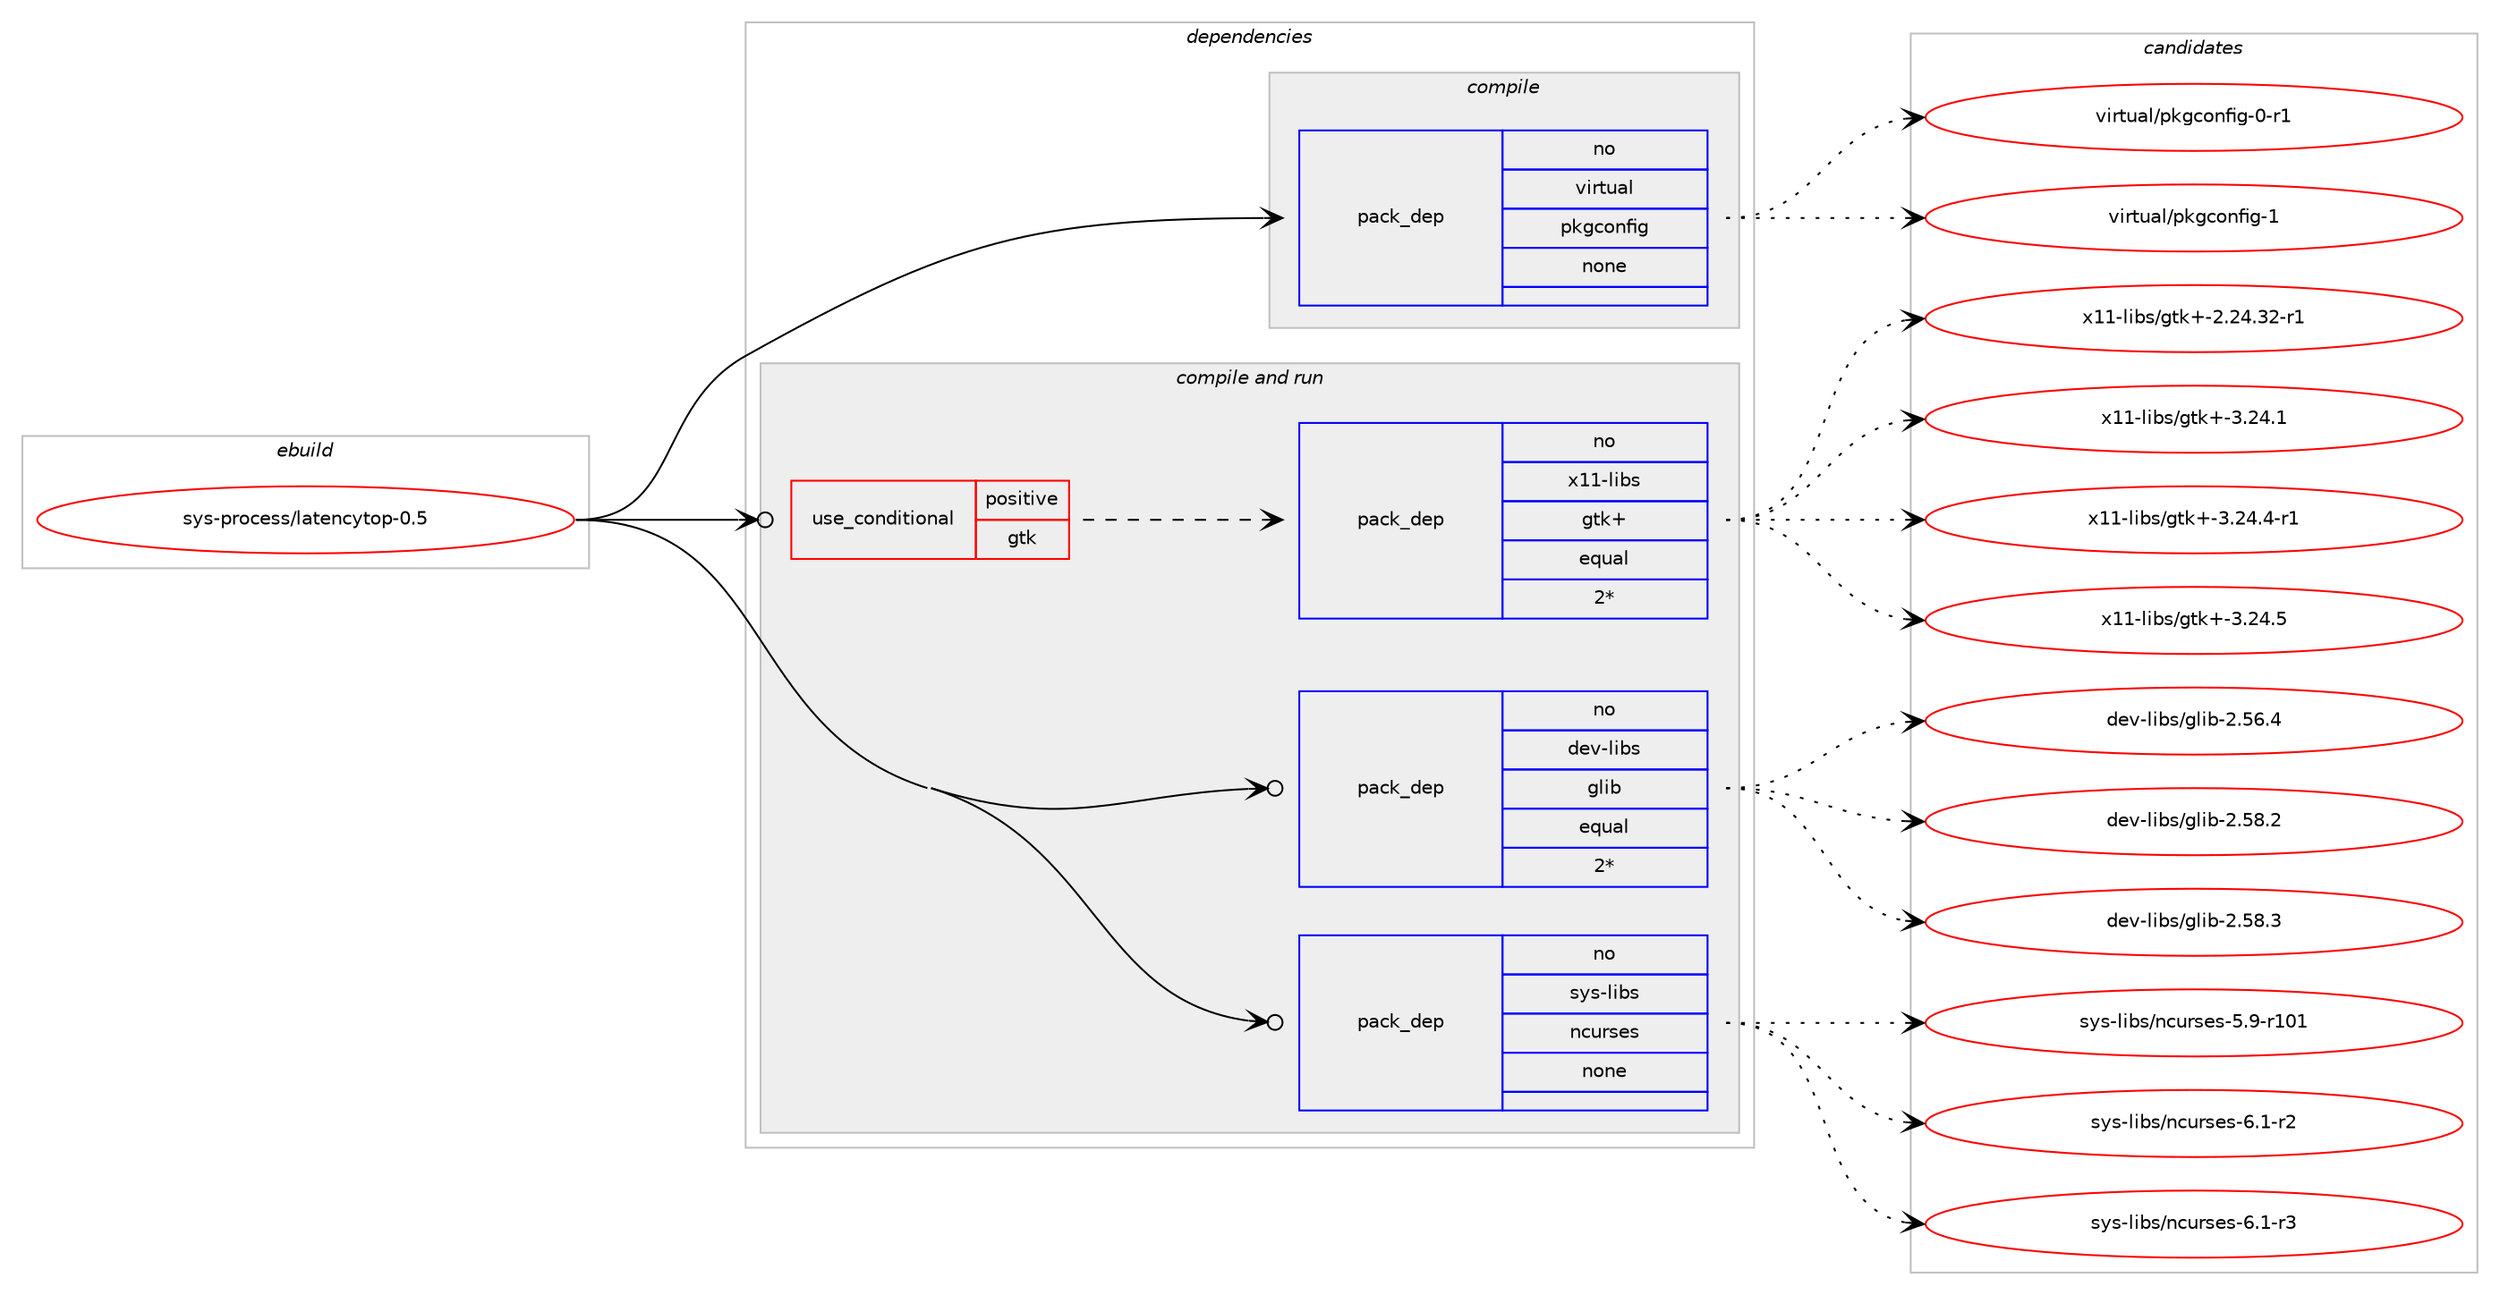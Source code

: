 digraph prolog {

# *************
# Graph options
# *************

newrank=true;
concentrate=true;
compound=true;
graph [rankdir=LR,fontname=Helvetica,fontsize=10,ranksep=1.5];#, ranksep=2.5, nodesep=0.2];
edge  [arrowhead=vee];
node  [fontname=Helvetica,fontsize=10];

# **********
# The ebuild
# **********

subgraph cluster_leftcol {
color=gray;
rank=same;
label=<<i>ebuild</i>>;
id [label="sys-process/latencytop-0.5", color=red, width=4, href="../sys-process/latencytop-0.5.svg"];
}

# ****************
# The dependencies
# ****************

subgraph cluster_midcol {
color=gray;
label=<<i>dependencies</i>>;
subgraph cluster_compile {
fillcolor="#eeeeee";
style=filled;
label=<<i>compile</i>>;
subgraph pack1249305 {
dependency1740591 [label=<<TABLE BORDER="0" CELLBORDER="1" CELLSPACING="0" CELLPADDING="4" WIDTH="220"><TR><TD ROWSPAN="6" CELLPADDING="30">pack_dep</TD></TR><TR><TD WIDTH="110">no</TD></TR><TR><TD>virtual</TD></TR><TR><TD>pkgconfig</TD></TR><TR><TD>none</TD></TR><TR><TD></TD></TR></TABLE>>, shape=none, color=blue];
}
id:e -> dependency1740591:w [weight=20,style="solid",arrowhead="vee"];
}
subgraph cluster_compileandrun {
fillcolor="#eeeeee";
style=filled;
label=<<i>compile and run</i>>;
subgraph cond462512 {
dependency1740592 [label=<<TABLE BORDER="0" CELLBORDER="1" CELLSPACING="0" CELLPADDING="4"><TR><TD ROWSPAN="3" CELLPADDING="10">use_conditional</TD></TR><TR><TD>positive</TD></TR><TR><TD>gtk</TD></TR></TABLE>>, shape=none, color=red];
subgraph pack1249306 {
dependency1740593 [label=<<TABLE BORDER="0" CELLBORDER="1" CELLSPACING="0" CELLPADDING="4" WIDTH="220"><TR><TD ROWSPAN="6" CELLPADDING="30">pack_dep</TD></TR><TR><TD WIDTH="110">no</TD></TR><TR><TD>x11-libs</TD></TR><TR><TD>gtk+</TD></TR><TR><TD>equal</TD></TR><TR><TD>2*</TD></TR></TABLE>>, shape=none, color=blue];
}
dependency1740592:e -> dependency1740593:w [weight=20,style="dashed",arrowhead="vee"];
}
id:e -> dependency1740592:w [weight=20,style="solid",arrowhead="odotvee"];
subgraph pack1249307 {
dependency1740594 [label=<<TABLE BORDER="0" CELLBORDER="1" CELLSPACING="0" CELLPADDING="4" WIDTH="220"><TR><TD ROWSPAN="6" CELLPADDING="30">pack_dep</TD></TR><TR><TD WIDTH="110">no</TD></TR><TR><TD>dev-libs</TD></TR><TR><TD>glib</TD></TR><TR><TD>equal</TD></TR><TR><TD>2*</TD></TR></TABLE>>, shape=none, color=blue];
}
id:e -> dependency1740594:w [weight=20,style="solid",arrowhead="odotvee"];
subgraph pack1249308 {
dependency1740595 [label=<<TABLE BORDER="0" CELLBORDER="1" CELLSPACING="0" CELLPADDING="4" WIDTH="220"><TR><TD ROWSPAN="6" CELLPADDING="30">pack_dep</TD></TR><TR><TD WIDTH="110">no</TD></TR><TR><TD>sys-libs</TD></TR><TR><TD>ncurses</TD></TR><TR><TD>none</TD></TR><TR><TD></TD></TR></TABLE>>, shape=none, color=blue];
}
id:e -> dependency1740595:w [weight=20,style="solid",arrowhead="odotvee"];
}
subgraph cluster_run {
fillcolor="#eeeeee";
style=filled;
label=<<i>run</i>>;
}
}

# **************
# The candidates
# **************

subgraph cluster_choices {
rank=same;
color=gray;
label=<<i>candidates</i>>;

subgraph choice1249305 {
color=black;
nodesep=1;
choice11810511411611797108471121071039911111010210510345484511449 [label="virtual/pkgconfig-0-r1", color=red, width=4,href="../virtual/pkgconfig-0-r1.svg"];
choice1181051141161179710847112107103991111101021051034549 [label="virtual/pkgconfig-1", color=red, width=4,href="../virtual/pkgconfig-1.svg"];
dependency1740591:e -> choice11810511411611797108471121071039911111010210510345484511449:w [style=dotted,weight="100"];
dependency1740591:e -> choice1181051141161179710847112107103991111101021051034549:w [style=dotted,weight="100"];
}
subgraph choice1249306 {
color=black;
nodesep=1;
choice12049494510810598115471031161074345504650524651504511449 [label="x11-libs/gtk+-2.24.32-r1", color=red, width=4,href="../x11-libs/gtk+-2.24.32-r1.svg"];
choice12049494510810598115471031161074345514650524649 [label="x11-libs/gtk+-3.24.1", color=red, width=4,href="../x11-libs/gtk+-3.24.1.svg"];
choice120494945108105981154710311610743455146505246524511449 [label="x11-libs/gtk+-3.24.4-r1", color=red, width=4,href="../x11-libs/gtk+-3.24.4-r1.svg"];
choice12049494510810598115471031161074345514650524653 [label="x11-libs/gtk+-3.24.5", color=red, width=4,href="../x11-libs/gtk+-3.24.5.svg"];
dependency1740593:e -> choice12049494510810598115471031161074345504650524651504511449:w [style=dotted,weight="100"];
dependency1740593:e -> choice12049494510810598115471031161074345514650524649:w [style=dotted,weight="100"];
dependency1740593:e -> choice120494945108105981154710311610743455146505246524511449:w [style=dotted,weight="100"];
dependency1740593:e -> choice12049494510810598115471031161074345514650524653:w [style=dotted,weight="100"];
}
subgraph choice1249307 {
color=black;
nodesep=1;
choice1001011184510810598115471031081059845504653544652 [label="dev-libs/glib-2.56.4", color=red, width=4,href="../dev-libs/glib-2.56.4.svg"];
choice1001011184510810598115471031081059845504653564650 [label="dev-libs/glib-2.58.2", color=red, width=4,href="../dev-libs/glib-2.58.2.svg"];
choice1001011184510810598115471031081059845504653564651 [label="dev-libs/glib-2.58.3", color=red, width=4,href="../dev-libs/glib-2.58.3.svg"];
dependency1740594:e -> choice1001011184510810598115471031081059845504653544652:w [style=dotted,weight="100"];
dependency1740594:e -> choice1001011184510810598115471031081059845504653564650:w [style=dotted,weight="100"];
dependency1740594:e -> choice1001011184510810598115471031081059845504653564651:w [style=dotted,weight="100"];
}
subgraph choice1249308 {
color=black;
nodesep=1;
choice115121115451081059811547110991171141151011154553465745114494849 [label="sys-libs/ncurses-5.9-r101", color=red, width=4,href="../sys-libs/ncurses-5.9-r101.svg"];
choice11512111545108105981154711099117114115101115455446494511450 [label="sys-libs/ncurses-6.1-r2", color=red, width=4,href="../sys-libs/ncurses-6.1-r2.svg"];
choice11512111545108105981154711099117114115101115455446494511451 [label="sys-libs/ncurses-6.1-r3", color=red, width=4,href="../sys-libs/ncurses-6.1-r3.svg"];
dependency1740595:e -> choice115121115451081059811547110991171141151011154553465745114494849:w [style=dotted,weight="100"];
dependency1740595:e -> choice11512111545108105981154711099117114115101115455446494511450:w [style=dotted,weight="100"];
dependency1740595:e -> choice11512111545108105981154711099117114115101115455446494511451:w [style=dotted,weight="100"];
}
}

}
